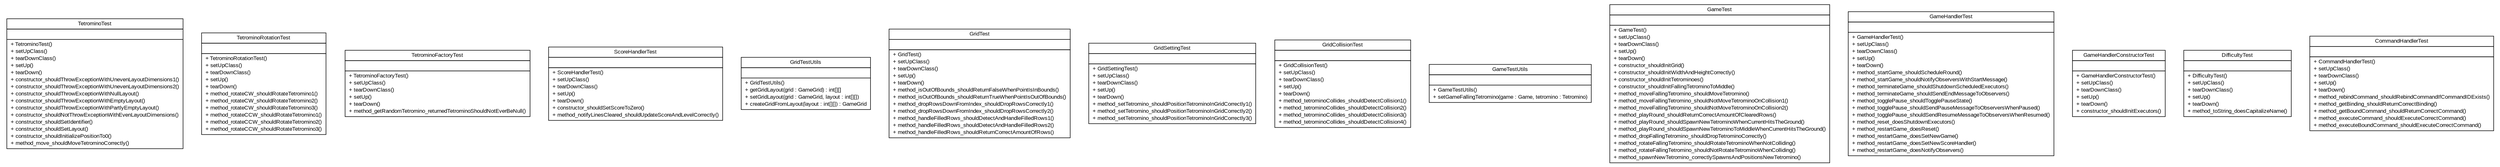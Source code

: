 #!/usr/local/bin/dot
#
# Class diagram 
# Generated by UMLGraph version R5_6 (http://www.umlgraph.org/)
#

digraph G {
	edge [fontname="arial",fontsize=10,labelfontname="arial",labelfontsize=10];
	node [fontname="arial",fontsize=10,shape=plaintext];
	nodesep=0.25;
	ranksep=0.5;
	// com.github.tilastokeskus.matertis.core.TetrominoTest
	c24 [label=<<table title="com.github.tilastokeskus.matertis.core.TetrominoTest" border="0" cellborder="1" cellspacing="0" cellpadding="2" port="p" href="./TetrominoTest.html">
		<tr><td><table border="0" cellspacing="0" cellpadding="1">
<tr><td align="center" balign="center"> TetrominoTest </td></tr>
		</table></td></tr>
		<tr><td><table border="0" cellspacing="0" cellpadding="1">
<tr><td align="left" balign="left">  </td></tr>
		</table></td></tr>
		<tr><td><table border="0" cellspacing="0" cellpadding="1">
<tr><td align="left" balign="left"> + TetrominoTest() </td></tr>
<tr><td align="left" balign="left"> + setUpClass() </td></tr>
<tr><td align="left" balign="left"> + tearDownClass() </td></tr>
<tr><td align="left" balign="left"> + setUp() </td></tr>
<tr><td align="left" balign="left"> + tearDown() </td></tr>
<tr><td align="left" balign="left"> + constructor_shouldThrowExceptionWithUnevenLayoutDimensions1() </td></tr>
<tr><td align="left" balign="left"> + constructor_shouldThrowExceptionWithUnevenLayoutDimensions2() </td></tr>
<tr><td align="left" balign="left"> + constructor_shouldThrowExceptionWithNullLayout() </td></tr>
<tr><td align="left" balign="left"> + constructor_shouldThrowExceptionWithEmptyLayout() </td></tr>
<tr><td align="left" balign="left"> + constructor_shouldThrowExceptionWithPartlyEmptyLayout() </td></tr>
<tr><td align="left" balign="left"> + constructor_shouldNotThrowExceptionWithEvenLayoutDimensions() </td></tr>
<tr><td align="left" balign="left"> + constructor_shouldSetIdentifier() </td></tr>
<tr><td align="left" balign="left"> + constructor_shouldSetLayout() </td></tr>
<tr><td align="left" balign="left"> + constructor_shouldInitializePositionTo0() </td></tr>
<tr><td align="left" balign="left"> + method_move_shouldMoveTetrominoCorrectly() </td></tr>
		</table></td></tr>
		</table>>, URL="./TetrominoTest.html", fontname="arial", fontcolor="black", fontsize=10.0];
	// com.github.tilastokeskus.matertis.core.TetrominoRotationTest
	c25 [label=<<table title="com.github.tilastokeskus.matertis.core.TetrominoRotationTest" border="0" cellborder="1" cellspacing="0" cellpadding="2" port="p" href="./TetrominoRotationTest.html">
		<tr><td><table border="0" cellspacing="0" cellpadding="1">
<tr><td align="center" balign="center"> TetrominoRotationTest </td></tr>
		</table></td></tr>
		<tr><td><table border="0" cellspacing="0" cellpadding="1">
<tr><td align="left" balign="left">  </td></tr>
		</table></td></tr>
		<tr><td><table border="0" cellspacing="0" cellpadding="1">
<tr><td align="left" balign="left"> + TetrominoRotationTest() </td></tr>
<tr><td align="left" balign="left"> + setUpClass() </td></tr>
<tr><td align="left" balign="left"> + tearDownClass() </td></tr>
<tr><td align="left" balign="left"> + setUp() </td></tr>
<tr><td align="left" balign="left"> + tearDown() </td></tr>
<tr><td align="left" balign="left"> + method_rotateCW_shouldRotateTetromino1() </td></tr>
<tr><td align="left" balign="left"> + method_rotateCW_shouldRotateTetromino2() </td></tr>
<tr><td align="left" balign="left"> + method_rotateCW_shouldRotateTetromino3() </td></tr>
<tr><td align="left" balign="left"> + method_rotateCCW_shouldRotateTetromino1() </td></tr>
<tr><td align="left" balign="left"> + method_rotateCCW_shouldRotateTetromino2() </td></tr>
<tr><td align="left" balign="left"> + method_rotateCCW_shouldRotateTetromino3() </td></tr>
		</table></td></tr>
		</table>>, URL="./TetrominoRotationTest.html", fontname="arial", fontcolor="black", fontsize=10.0];
	// com.github.tilastokeskus.matertis.core.TetrominoFactoryTest
	c26 [label=<<table title="com.github.tilastokeskus.matertis.core.TetrominoFactoryTest" border="0" cellborder="1" cellspacing="0" cellpadding="2" port="p" href="./TetrominoFactoryTest.html">
		<tr><td><table border="0" cellspacing="0" cellpadding="1">
<tr><td align="center" balign="center"> TetrominoFactoryTest </td></tr>
		</table></td></tr>
		<tr><td><table border="0" cellspacing="0" cellpadding="1">
<tr><td align="left" balign="left">  </td></tr>
		</table></td></tr>
		<tr><td><table border="0" cellspacing="0" cellpadding="1">
<tr><td align="left" balign="left"> + TetrominoFactoryTest() </td></tr>
<tr><td align="left" balign="left"> + setUpClass() </td></tr>
<tr><td align="left" balign="left"> + tearDownClass() </td></tr>
<tr><td align="left" balign="left"> + setUp() </td></tr>
<tr><td align="left" balign="left"> + tearDown() </td></tr>
<tr><td align="left" balign="left"> + method_getRandomTetromino_returnedTetrominoShouldNotEverBeNull() </td></tr>
		</table></td></tr>
		</table>>, URL="./TetrominoFactoryTest.html", fontname="arial", fontcolor="black", fontsize=10.0];
	// com.github.tilastokeskus.matertis.core.ScoreHandlerTest
	c27 [label=<<table title="com.github.tilastokeskus.matertis.core.ScoreHandlerTest" border="0" cellborder="1" cellspacing="0" cellpadding="2" port="p" href="./ScoreHandlerTest.html">
		<tr><td><table border="0" cellspacing="0" cellpadding="1">
<tr><td align="center" balign="center"> ScoreHandlerTest </td></tr>
		</table></td></tr>
		<tr><td><table border="0" cellspacing="0" cellpadding="1">
<tr><td align="left" balign="left">  </td></tr>
		</table></td></tr>
		<tr><td><table border="0" cellspacing="0" cellpadding="1">
<tr><td align="left" balign="left"> + ScoreHandlerTest() </td></tr>
<tr><td align="left" balign="left"> + setUpClass() </td></tr>
<tr><td align="left" balign="left"> + tearDownClass() </td></tr>
<tr><td align="left" balign="left"> + setUp() </td></tr>
<tr><td align="left" balign="left"> + tearDown() </td></tr>
<tr><td align="left" balign="left"> + constructor_shouldSetScoreToZero() </td></tr>
<tr><td align="left" balign="left"> + method_notifyLinesCleared_shouldUpdateScoreAndLevelCorrectly() </td></tr>
		</table></td></tr>
		</table>>, URL="./ScoreHandlerTest.html", fontname="arial", fontcolor="black", fontsize=10.0];
	// com.github.tilastokeskus.matertis.core.GridTestUtils
	c28 [label=<<table title="com.github.tilastokeskus.matertis.core.GridTestUtils" border="0" cellborder="1" cellspacing="0" cellpadding="2" port="p" href="./GridTestUtils.html">
		<tr><td><table border="0" cellspacing="0" cellpadding="1">
<tr><td align="center" balign="center"> GridTestUtils </td></tr>
		</table></td></tr>
		<tr><td><table border="0" cellspacing="0" cellpadding="1">
<tr><td align="left" balign="left">  </td></tr>
		</table></td></tr>
		<tr><td><table border="0" cellspacing="0" cellpadding="1">
<tr><td align="left" balign="left"> + GridTestUtils() </td></tr>
<tr><td align="left" balign="left"> + getGridLayout(grid : GameGrid) : int[][] </td></tr>
<tr><td align="left" balign="left"> + setGridLayout(grid : GameGrid, layout : int[][]) </td></tr>
<tr><td align="left" balign="left"> + createGridFromLayout(layout : int[][]) : GameGrid </td></tr>
		</table></td></tr>
		</table>>, URL="./GridTestUtils.html", fontname="arial", fontcolor="black", fontsize=10.0];
	// com.github.tilastokeskus.matertis.core.GridTest
	c29 [label=<<table title="com.github.tilastokeskus.matertis.core.GridTest" border="0" cellborder="1" cellspacing="0" cellpadding="2" port="p" href="./GridTest.html">
		<tr><td><table border="0" cellspacing="0" cellpadding="1">
<tr><td align="center" balign="center"> GridTest </td></tr>
		</table></td></tr>
		<tr><td><table border="0" cellspacing="0" cellpadding="1">
<tr><td align="left" balign="left">  </td></tr>
		</table></td></tr>
		<tr><td><table border="0" cellspacing="0" cellpadding="1">
<tr><td align="left" balign="left"> + GridTest() </td></tr>
<tr><td align="left" balign="left"> + setUpClass() </td></tr>
<tr><td align="left" balign="left"> + tearDownClass() </td></tr>
<tr><td align="left" balign="left"> + setUp() </td></tr>
<tr><td align="left" balign="left"> + tearDown() </td></tr>
<tr><td align="left" balign="left"> + method_isOutOfBounds_shouldReturnFalseWhenPointIsInBounds() </td></tr>
<tr><td align="left" balign="left"> + method_isOutOfBounds_shouldReturnTrueWhenPointIsOutOfBounds() </td></tr>
<tr><td align="left" balign="left"> + method_dropRowsDownFromIndex_shouldDropRowsCorrectly1() </td></tr>
<tr><td align="left" balign="left"> + method_dropRowsDownFromIndex_shouldDropRowsCorrectly2() </td></tr>
<tr><td align="left" balign="left"> + method_handleFilledRows_shouldDetectAndHandleFilledRows1() </td></tr>
<tr><td align="left" balign="left"> + method_handleFilledRows_shouldDetectAndHandleFilledRows2() </td></tr>
<tr><td align="left" balign="left"> + method_handleFilledRows_shouldReturnCorrectAmountOfRows() </td></tr>
		</table></td></tr>
		</table>>, URL="./GridTest.html", fontname="arial", fontcolor="black", fontsize=10.0];
	// com.github.tilastokeskus.matertis.core.GridSettingTest
	c30 [label=<<table title="com.github.tilastokeskus.matertis.core.GridSettingTest" border="0" cellborder="1" cellspacing="0" cellpadding="2" port="p" href="./GridSettingTest.html">
		<tr><td><table border="0" cellspacing="0" cellpadding="1">
<tr><td align="center" balign="center"> GridSettingTest </td></tr>
		</table></td></tr>
		<tr><td><table border="0" cellspacing="0" cellpadding="1">
<tr><td align="left" balign="left">  </td></tr>
		</table></td></tr>
		<tr><td><table border="0" cellspacing="0" cellpadding="1">
<tr><td align="left" balign="left"> + GridSettingTest() </td></tr>
<tr><td align="left" balign="left"> + setUpClass() </td></tr>
<tr><td align="left" balign="left"> + tearDownClass() </td></tr>
<tr><td align="left" balign="left"> + setUp() </td></tr>
<tr><td align="left" balign="left"> + tearDown() </td></tr>
<tr><td align="left" balign="left"> + method_setTetromino_shouldPositionTetrominoInGridCorrectly1() </td></tr>
<tr><td align="left" balign="left"> + method_setTetromino_shouldPositionTetrominoInGridCorrectly2() </td></tr>
<tr><td align="left" balign="left"> + method_setTetromino_shouldPositionTetrominoInGridCorrectly3() </td></tr>
		</table></td></tr>
		</table>>, URL="./GridSettingTest.html", fontname="arial", fontcolor="black", fontsize=10.0];
	// com.github.tilastokeskus.matertis.core.GridCollisionTest
	c31 [label=<<table title="com.github.tilastokeskus.matertis.core.GridCollisionTest" border="0" cellborder="1" cellspacing="0" cellpadding="2" port="p" href="./GridCollisionTest.html">
		<tr><td><table border="0" cellspacing="0" cellpadding="1">
<tr><td align="center" balign="center"> GridCollisionTest </td></tr>
		</table></td></tr>
		<tr><td><table border="0" cellspacing="0" cellpadding="1">
<tr><td align="left" balign="left">  </td></tr>
		</table></td></tr>
		<tr><td><table border="0" cellspacing="0" cellpadding="1">
<tr><td align="left" balign="left"> + GridCollisionTest() </td></tr>
<tr><td align="left" balign="left"> + setUpClass() </td></tr>
<tr><td align="left" balign="left"> + tearDownClass() </td></tr>
<tr><td align="left" balign="left"> + setUp() </td></tr>
<tr><td align="left" balign="left"> + tearDown() </td></tr>
<tr><td align="left" balign="left"> + method_tetrominoCollides_shouldDetectCollision1() </td></tr>
<tr><td align="left" balign="left"> + method_tetrominoCollides_shouldDetectCollision2() </td></tr>
<tr><td align="left" balign="left"> + method_tetrominoCollides_shouldDetectCollision3() </td></tr>
<tr><td align="left" balign="left"> + method_tetrominoCollides_shouldDetectCollision4() </td></tr>
		</table></td></tr>
		</table>>, URL="./GridCollisionTest.html", fontname="arial", fontcolor="black", fontsize=10.0];
	// com.github.tilastokeskus.matertis.core.GameTestUtils
	c32 [label=<<table title="com.github.tilastokeskus.matertis.core.GameTestUtils" border="0" cellborder="1" cellspacing="0" cellpadding="2" port="p" href="./GameTestUtils.html">
		<tr><td><table border="0" cellspacing="0" cellpadding="1">
<tr><td align="center" balign="center"> GameTestUtils </td></tr>
		</table></td></tr>
		<tr><td><table border="0" cellspacing="0" cellpadding="1">
<tr><td align="left" balign="left">  </td></tr>
		</table></td></tr>
		<tr><td><table border="0" cellspacing="0" cellpadding="1">
<tr><td align="left" balign="left"> + GameTestUtils() </td></tr>
<tr><td align="left" balign="left"> + setGameFallingTetromino(game : Game, tetromino : Tetromino) </td></tr>
		</table></td></tr>
		</table>>, URL="./GameTestUtils.html", fontname="arial", fontcolor="black", fontsize=10.0];
	// com.github.tilastokeskus.matertis.core.GameTest
	c33 [label=<<table title="com.github.tilastokeskus.matertis.core.GameTest" border="0" cellborder="1" cellspacing="0" cellpadding="2" port="p" href="./GameTest.html">
		<tr><td><table border="0" cellspacing="0" cellpadding="1">
<tr><td align="center" balign="center"> GameTest </td></tr>
		</table></td></tr>
		<tr><td><table border="0" cellspacing="0" cellpadding="1">
<tr><td align="left" balign="left">  </td></tr>
		</table></td></tr>
		<tr><td><table border="0" cellspacing="0" cellpadding="1">
<tr><td align="left" balign="left"> + GameTest() </td></tr>
<tr><td align="left" balign="left"> + setUpClass() </td></tr>
<tr><td align="left" balign="left"> + tearDownClass() </td></tr>
<tr><td align="left" balign="left"> + setUp() </td></tr>
<tr><td align="left" balign="left"> + tearDown() </td></tr>
<tr><td align="left" balign="left"> + constructor_shouldInitGrid() </td></tr>
<tr><td align="left" balign="left"> + constructor_shouldInitWidthAndHeightCorrectly() </td></tr>
<tr><td align="left" balign="left"> + constructor_shouldInitTetrominoes() </td></tr>
<tr><td align="left" balign="left"> + constructor_shouldInitFallingTetrominoToMiddle() </td></tr>
<tr><td align="left" balign="left"> + method_moveFallingTetromino_shouldMoveTetromino() </td></tr>
<tr><td align="left" balign="left"> + method_moveFallingTetromino_shouldNotMoveTetrominoOnCollision1() </td></tr>
<tr><td align="left" balign="left"> + method_moveFallingTetromino_shouldNotMoveTetrominoOnCollision2() </td></tr>
<tr><td align="left" balign="left"> + method_playRound_shouldReturnCorrectAmountOfClearedRows() </td></tr>
<tr><td align="left" balign="left"> + method_playRound_shouldSpawnNewTetrominoWhenCurrentHitsTheGround() </td></tr>
<tr><td align="left" balign="left"> + method_playRound_shouldSpawnNewTetrominoToMiddleWhenCurrentHitsTheGround() </td></tr>
<tr><td align="left" balign="left"> + method_dropFallingTetromino_shouldDropTetrominoCorrectly() </td></tr>
<tr><td align="left" balign="left"> + method_rotateFallingTetromino_shouldRotateTetrominoWhenNotColliding() </td></tr>
<tr><td align="left" balign="left"> + method_rotateFallingTetromino_shouldNotRotateTetrominoWhenColliding() </td></tr>
<tr><td align="left" balign="left"> + method_spawnNewTetromino_correctlySpawnsAndPositionsNewTetromino() </td></tr>
		</table></td></tr>
		</table>>, URL="./GameTest.html", fontname="arial", fontcolor="black", fontsize=10.0];
	// com.github.tilastokeskus.matertis.core.GameHandlerTest
	c34 [label=<<table title="com.github.tilastokeskus.matertis.core.GameHandlerTest" border="0" cellborder="1" cellspacing="0" cellpadding="2" port="p" href="./GameHandlerTest.html">
		<tr><td><table border="0" cellspacing="0" cellpadding="1">
<tr><td align="center" balign="center"> GameHandlerTest </td></tr>
		</table></td></tr>
		<tr><td><table border="0" cellspacing="0" cellpadding="1">
<tr><td align="left" balign="left">  </td></tr>
		</table></td></tr>
		<tr><td><table border="0" cellspacing="0" cellpadding="1">
<tr><td align="left" balign="left"> + GameHandlerTest() </td></tr>
<tr><td align="left" balign="left"> + setUpClass() </td></tr>
<tr><td align="left" balign="left"> + tearDownClass() </td></tr>
<tr><td align="left" balign="left"> + setUp() </td></tr>
<tr><td align="left" balign="left"> + tearDown() </td></tr>
<tr><td align="left" balign="left"> + method_startGame_shouldScheduleRound() </td></tr>
<tr><td align="left" balign="left"> + method_startGame_shouldNotifyObserversWithStartMessage() </td></tr>
<tr><td align="left" balign="left"> + method_terminateGame_shouldShutdownScheduledExecutors() </td></tr>
<tr><td align="left" balign="left"> + method_terminateGame_shouldSendEndMessageToObservers() </td></tr>
<tr><td align="left" balign="left"> + method_togglePause_shouldTogglePauseState() </td></tr>
<tr><td align="left" balign="left"> + method_togglePause_shouldSendPauseMessageToObserversWhenPaused() </td></tr>
<tr><td align="left" balign="left"> + method_togglePause_shouldSendResumeMessageToObserversWhenResumed() </td></tr>
<tr><td align="left" balign="left"> + method_reset_doesShutdownExecutors() </td></tr>
<tr><td align="left" balign="left"> + method_restartGame_doesReset() </td></tr>
<tr><td align="left" balign="left"> + method_restartGame_doesSetNewGame() </td></tr>
<tr><td align="left" balign="left"> + method_restartGame_doesSetNewScoreHandler() </td></tr>
<tr><td align="left" balign="left"> + method_restartGame_doesNotifyObservers() </td></tr>
		</table></td></tr>
		</table>>, URL="./GameHandlerTest.html", fontname="arial", fontcolor="black", fontsize=10.0];
	// com.github.tilastokeskus.matertis.core.GameHandlerConstructorTest
	c35 [label=<<table title="com.github.tilastokeskus.matertis.core.GameHandlerConstructorTest" border="0" cellborder="1" cellspacing="0" cellpadding="2" port="p" href="./GameHandlerConstructorTest.html">
		<tr><td><table border="0" cellspacing="0" cellpadding="1">
<tr><td align="center" balign="center"> GameHandlerConstructorTest </td></tr>
		</table></td></tr>
		<tr><td><table border="0" cellspacing="0" cellpadding="1">
<tr><td align="left" balign="left">  </td></tr>
		</table></td></tr>
		<tr><td><table border="0" cellspacing="0" cellpadding="1">
<tr><td align="left" balign="left"> + GameHandlerConstructorTest() </td></tr>
<tr><td align="left" balign="left"> + setUpClass() </td></tr>
<tr><td align="left" balign="left"> + tearDownClass() </td></tr>
<tr><td align="left" balign="left"> + setUp() </td></tr>
<tr><td align="left" balign="left"> + tearDown() </td></tr>
<tr><td align="left" balign="left"> + constructor_shouldInitExecutors() </td></tr>
		</table></td></tr>
		</table>>, URL="./GameHandlerConstructorTest.html", fontname="arial", fontcolor="black", fontsize=10.0];
	// com.github.tilastokeskus.matertis.core.DifficultyTest
	c36 [label=<<table title="com.github.tilastokeskus.matertis.core.DifficultyTest" border="0" cellborder="1" cellspacing="0" cellpadding="2" port="p" href="./DifficultyTest.html">
		<tr><td><table border="0" cellspacing="0" cellpadding="1">
<tr><td align="center" balign="center"> DifficultyTest </td></tr>
		</table></td></tr>
		<tr><td><table border="0" cellspacing="0" cellpadding="1">
<tr><td align="left" balign="left">  </td></tr>
		</table></td></tr>
		<tr><td><table border="0" cellspacing="0" cellpadding="1">
<tr><td align="left" balign="left"> + DifficultyTest() </td></tr>
<tr><td align="left" balign="left"> + setUpClass() </td></tr>
<tr><td align="left" balign="left"> + tearDownClass() </td></tr>
<tr><td align="left" balign="left"> + setUp() </td></tr>
<tr><td align="left" balign="left"> + tearDown() </td></tr>
<tr><td align="left" balign="left"> + method_toString_doesCapitalizeName() </td></tr>
		</table></td></tr>
		</table>>, URL="./DifficultyTest.html", fontname="arial", fontcolor="black", fontsize=10.0];
	// com.github.tilastokeskus.matertis.core.CommandHandlerTest
	c37 [label=<<table title="com.github.tilastokeskus.matertis.core.CommandHandlerTest" border="0" cellborder="1" cellspacing="0" cellpadding="2" port="p" href="./CommandHandlerTest.html">
		<tr><td><table border="0" cellspacing="0" cellpadding="1">
<tr><td align="center" balign="center"> CommandHandlerTest </td></tr>
		</table></td></tr>
		<tr><td><table border="0" cellspacing="0" cellpadding="1">
<tr><td align="left" balign="left">  </td></tr>
		</table></td></tr>
		<tr><td><table border="0" cellspacing="0" cellpadding="1">
<tr><td align="left" balign="left"> + CommandHandlerTest() </td></tr>
<tr><td align="left" balign="left"> + setUpClass() </td></tr>
<tr><td align="left" balign="left"> + tearDownClass() </td></tr>
<tr><td align="left" balign="left"> + setUp() </td></tr>
<tr><td align="left" balign="left"> + tearDown() </td></tr>
<tr><td align="left" balign="left"> + method_rebindCommand_shouldRebindCommandIfCommandIDExists() </td></tr>
<tr><td align="left" balign="left"> + method_getBinding_shouldReturnCorrectBinding() </td></tr>
<tr><td align="left" balign="left"> + method_getBoundCommand_shouldReturnCorrectCommand() </td></tr>
<tr><td align="left" balign="left"> + method_executeCommand_shouldExecuteCorrectCommand() </td></tr>
<tr><td align="left" balign="left"> + method_executeBoundCommand_shouldExecuteCorrectCommand() </td></tr>
		</table></td></tr>
		</table>>, URL="./CommandHandlerTest.html", fontname="arial", fontcolor="black", fontsize=10.0];
}

